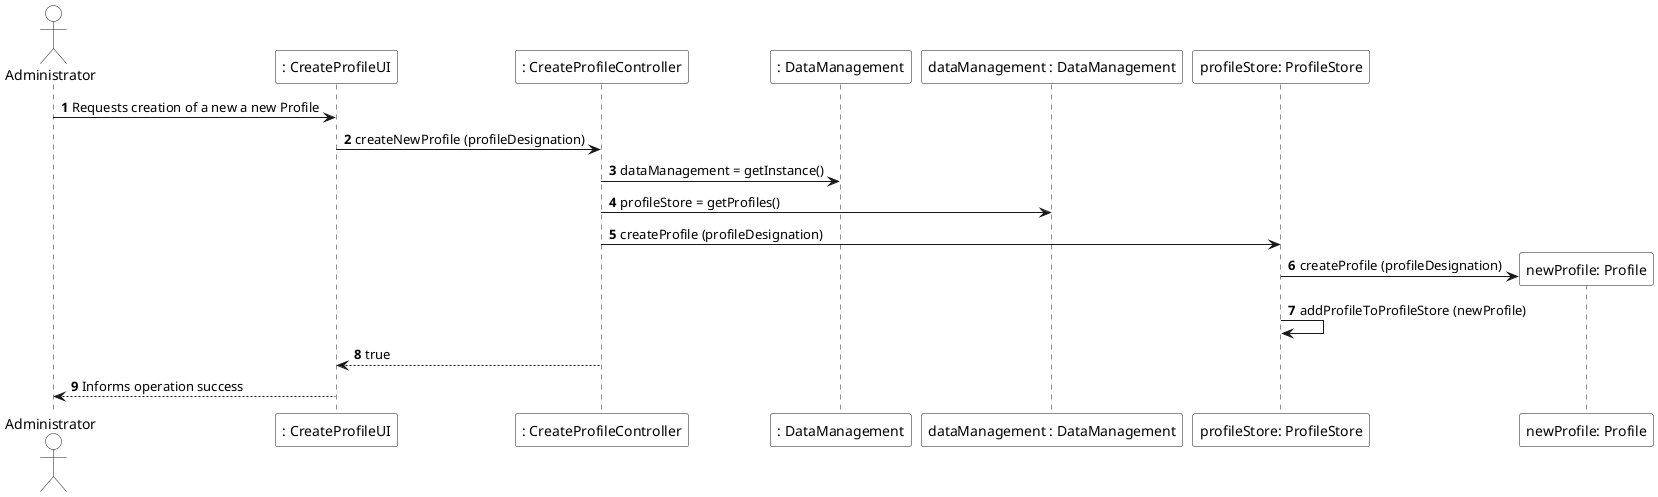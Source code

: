 @startuml
autonumber
actor Administrator #FFFFFF
participant ": CreateProfileUI" #FFFFFF
participant ": CreateProfileController" #FFFFFF
participant ": DataManagement" #FFFFFF
participant "dataManagement : DataManagement" #FFFFFF
participant "profileStore: ProfileStore" #FFFFFF
Administrator -> ": CreateProfileUI" : Requests creation of a new a new Profile
": CreateProfileUI" -> ": CreateProfileController" : createNewProfile (profileDesignation)
": CreateProfileController" -> ": DataManagement" : dataManagement = getInstance()
": CreateProfileController" -> "dataManagement : DataManagement" : profileStore = getProfiles()
": CreateProfileController" -> "profileStore: ProfileStore" : createProfile (profileDesignation)
create participant "newProfile: Profile" #FFFFFF
"profileStore: ProfileStore" -> "newProfile: Profile" : createProfile (profileDesignation)
"profileStore: ProfileStore" -> "profileStore: ProfileStore" : addProfileToProfileStore (newProfile)
": CreateProfileController" --> ": CreateProfileUI" : true
": CreateProfileUI" --> Administrator : Informs operation success

@enduml